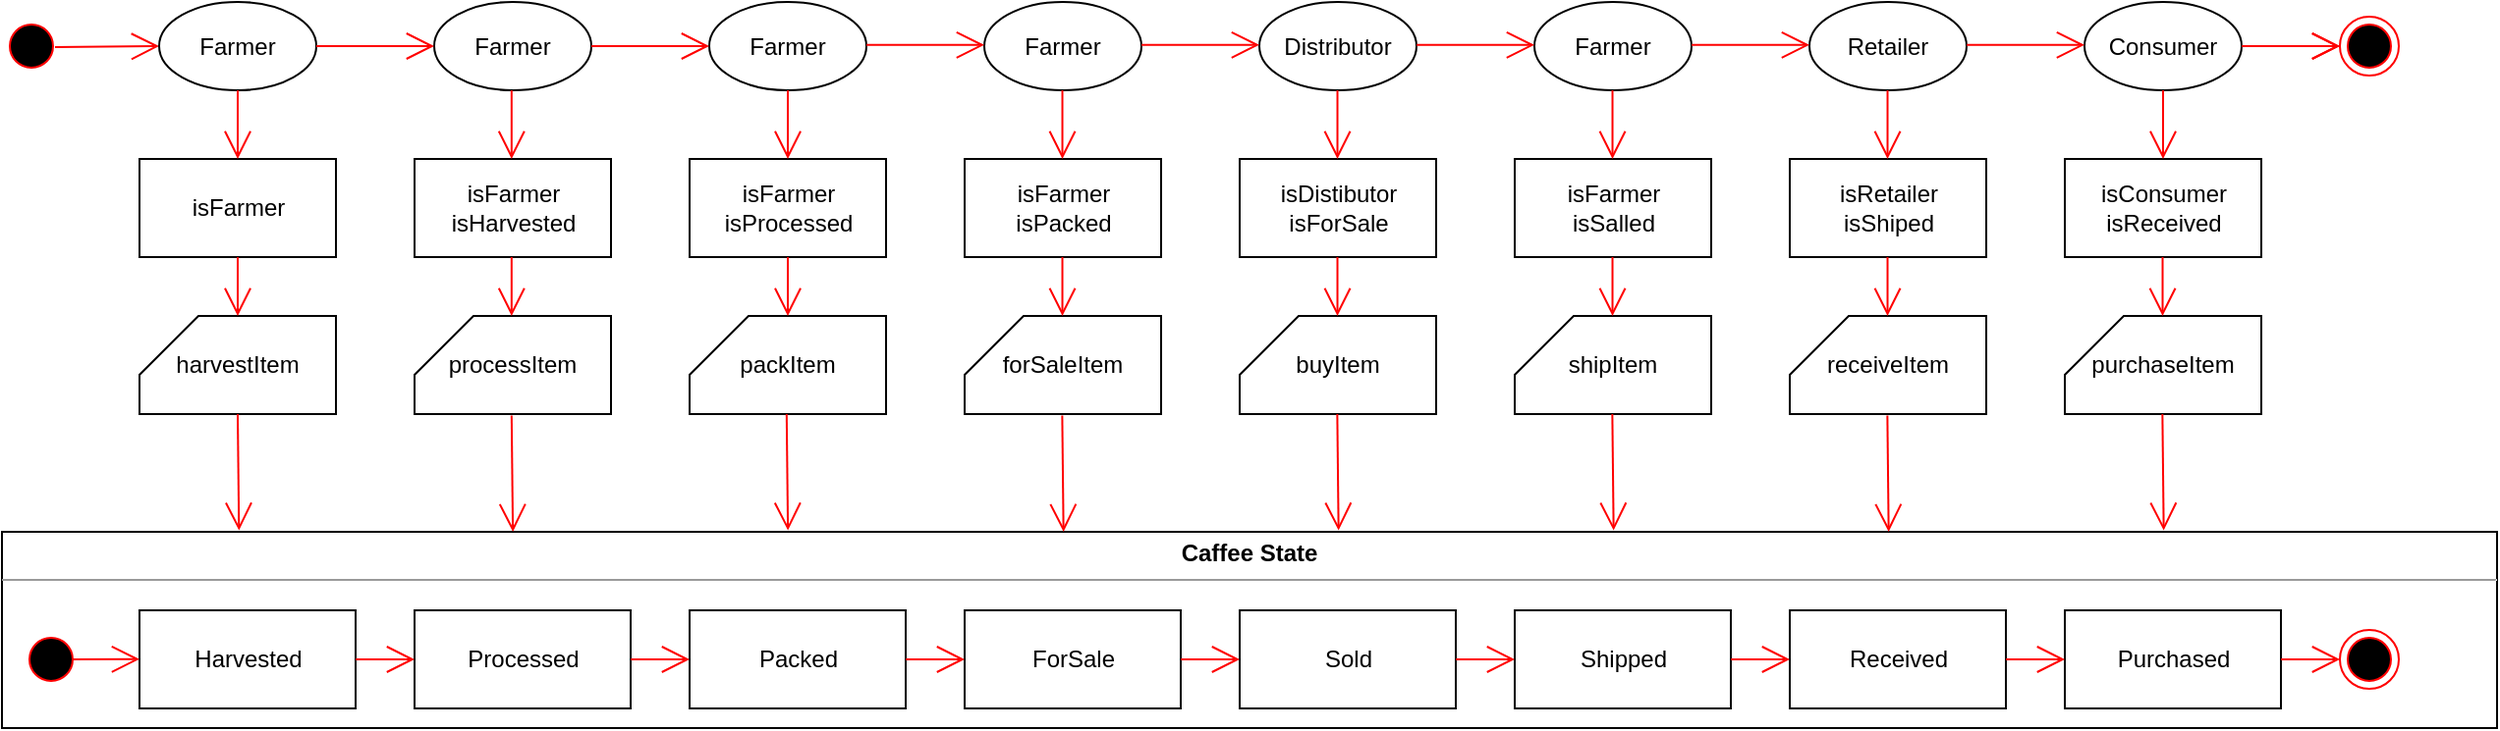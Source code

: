 <mxfile version="12.9.12" type="device"><diagram name="Page-1" id="58cdce13-f638-feb5-8d6f-7d28b1aa9fa0"><mxGraphModel dx="923" dy="408" grid="1" gridSize="10" guides="1" tooltips="1" connect="1" arrows="1" fold="1" page="1" pageScale="1" pageWidth="1100" pageHeight="850" background="#ffffff" math="0" shadow="0"><root><mxCell id="0"/><mxCell id="1" parent="0"/><mxCell id="EB8y9uhHtqb2YbTwxiCL-1" value="&lt;p style=&quot;margin: 4px 0px 0px&quot; align=&quot;center&quot;&gt;&lt;b&gt;Caffee State&lt;/b&gt;&lt;br&gt;&lt;/p&gt;&lt;hr size=&quot;1&quot;&gt;&lt;div style=&quot;height: 2px&quot;&gt;&lt;/div&gt;" style="verticalAlign=top;align=left;overflow=fill;fontSize=12;fontFamily=Helvetica;html=1;fillColor=none;" parent="1" vertex="1"><mxGeometry x="20" y="340" width="1270" height="100" as="geometry"/></mxCell><mxCell id="iaGN1fo7OVSZdVSSSdpt-3" value="Harvested" style="html=1;rounded=0;shadow=0;glass=0;comic=0;fillColor=#ffffff;" parent="1" vertex="1"><mxGeometry x="90" y="380" width="110" height="50" as="geometry"/></mxCell><mxCell id="iaGN1fo7OVSZdVSSSdpt-5" value="" style="ellipse;html=1;shape=startState;fillColor=#000000;strokeColor=#ff0000;rounded=0;shadow=0;glass=0;comic=0;" parent="1" vertex="1"><mxGeometry x="30" y="390" width="30" height="30" as="geometry"/></mxCell><mxCell id="iaGN1fo7OVSZdVSSSdpt-7" value="Processed" style="html=1;rounded=0;shadow=0;glass=0;comic=0;fillColor=#ffffff;" parent="1" vertex="1"><mxGeometry x="230" y="380" width="110" height="50" as="geometry"/></mxCell><mxCell id="iaGN1fo7OVSZdVSSSdpt-8" value="Packed" style="html=1;rounded=0;shadow=0;glass=0;comic=0;fillColor=#ffffff;" parent="1" vertex="1"><mxGeometry x="370" y="380" width="110" height="50" as="geometry"/></mxCell><mxCell id="iaGN1fo7OVSZdVSSSdpt-10" value="" style="endArrow=open;endFill=1;endSize=12;html=1;exitX=1;exitY=0.5;exitDx=0;exitDy=0;entryX=0;entryY=0.5;entryDx=0;entryDy=0;strokeColor=#FF0000;" parent="1" source="iaGN1fo7OVSZdVSSSdpt-3" target="iaGN1fo7OVSZdVSSSdpt-7" edge="1"><mxGeometry width="160" relative="1" as="geometry"><mxPoint x="60" y="390" as="sourcePoint"/><mxPoint x="220" y="390" as="targetPoint"/></mxGeometry></mxCell><mxCell id="iaGN1fo7OVSZdVSSSdpt-11" value="" style="endArrow=open;endFill=1;endSize=12;html=1;entryX=0;entryY=0.5;entryDx=0;entryDy=0;strokeColor=#FF0000;" parent="1" edge="1"><mxGeometry width="160" relative="1" as="geometry"><mxPoint x="56" y="405" as="sourcePoint"/><mxPoint x="90" y="404.88" as="targetPoint"/></mxGeometry></mxCell><mxCell id="iaGN1fo7OVSZdVSSSdpt-12" value="" style="endArrow=open;endFill=1;endSize=12;html=1;exitX=1;exitY=0.5;exitDx=0;exitDy=0;entryX=0;entryY=0.5;entryDx=0;entryDy=0;strokeColor=#FF0000;" parent="1" source="iaGN1fo7OVSZdVSSSdpt-7" target="iaGN1fo7OVSZdVSSSdpt-8" edge="1"><mxGeometry width="160" relative="1" as="geometry"><mxPoint x="210" y="415" as="sourcePoint"/><mxPoint x="240" y="415" as="targetPoint"/></mxGeometry></mxCell><mxCell id="iaGN1fo7OVSZdVSSSdpt-13" value="ForSale" style="html=1;rounded=0;shadow=0;glass=0;comic=0;fillColor=#ffffff;" parent="1" vertex="1"><mxGeometry x="510" y="380" width="110" height="50" as="geometry"/></mxCell><mxCell id="iaGN1fo7OVSZdVSSSdpt-14" value="Sold" style="html=1;rounded=0;shadow=0;glass=0;comic=0;fillColor=#ffffff;" parent="1" vertex="1"><mxGeometry x="650" y="380" width="110" height="50" as="geometry"/></mxCell><mxCell id="iaGN1fo7OVSZdVSSSdpt-15" value="" style="endArrow=open;endFill=1;endSize=12;html=1;exitX=1;exitY=0.5;exitDx=0;exitDy=0;entryX=0;entryY=0.5;entryDx=0;entryDy=0;strokeColor=#FF0000;" parent="1" target="iaGN1fo7OVSZdVSSSdpt-13" edge="1"><mxGeometry width="160" relative="1" as="geometry"><mxPoint x="480" y="405" as="sourcePoint"/><mxPoint x="500" y="390" as="targetPoint"/></mxGeometry></mxCell><mxCell id="iaGN1fo7OVSZdVSSSdpt-16" value="" style="endArrow=open;endFill=1;endSize=12;html=1;exitX=1;exitY=0.5;exitDx=0;exitDy=0;entryX=0;entryY=0.5;entryDx=0;entryDy=0;strokeColor=#FF0000;" parent="1" source="iaGN1fo7OVSZdVSSSdpt-13" target="iaGN1fo7OVSZdVSSSdpt-14" edge="1"><mxGeometry width="160" relative="1" as="geometry"><mxPoint x="490" y="415" as="sourcePoint"/><mxPoint x="520" y="415" as="targetPoint"/></mxGeometry></mxCell><mxCell id="iaGN1fo7OVSZdVSSSdpt-17" value="Shipped" style="html=1;rounded=0;shadow=0;glass=0;comic=0;fillColor=#ffffff;" parent="1" vertex="1"><mxGeometry x="790" y="380" width="110" height="50" as="geometry"/></mxCell><mxCell id="iaGN1fo7OVSZdVSSSdpt-18" value="" style="endArrow=open;endFill=1;endSize=12;html=1;exitX=1;exitY=0.5;exitDx=0;exitDy=0;entryX=0;entryY=0.5;entryDx=0;entryDy=0;strokeColor=#FF0000;" parent="1" target="iaGN1fo7OVSZdVSSSdpt-17" edge="1"><mxGeometry width="160" relative="1" as="geometry"><mxPoint x="760" y="405" as="sourcePoint"/><mxPoint x="660" y="415" as="targetPoint"/></mxGeometry></mxCell><mxCell id="iaGN1fo7OVSZdVSSSdpt-19" value="Received" style="html=1;rounded=0;shadow=0;glass=0;comic=0;fillColor=#ffffff;" parent="1" vertex="1"><mxGeometry x="930" y="380" width="110" height="50" as="geometry"/></mxCell><mxCell id="iaGN1fo7OVSZdVSSSdpt-20" value="Purchased" style="html=1;rounded=0;shadow=0;glass=0;comic=0;fillColor=#ffffff;" parent="1" vertex="1"><mxGeometry x="1070" y="380" width="110" height="50" as="geometry"/></mxCell><mxCell id="iaGN1fo7OVSZdVSSSdpt-21" value="" style="endArrow=open;endFill=1;endSize=12;html=1;exitX=1;exitY=0.5;exitDx=0;exitDy=0;entryX=0;entryY=0.5;entryDx=0;entryDy=0;strokeColor=#FF0000;" parent="1" target="iaGN1fo7OVSZdVSSSdpt-19" edge="1"><mxGeometry width="160" relative="1" as="geometry"><mxPoint x="900" y="405" as="sourcePoint"/><mxPoint x="920" y="390" as="targetPoint"/></mxGeometry></mxCell><mxCell id="iaGN1fo7OVSZdVSSSdpt-22" value="" style="endArrow=open;endFill=1;endSize=12;html=1;exitX=1;exitY=0.5;exitDx=0;exitDy=0;entryX=0;entryY=0.5;entryDx=0;entryDy=0;strokeColor=#FF0000;" parent="1" source="iaGN1fo7OVSZdVSSSdpt-19" target="iaGN1fo7OVSZdVSSSdpt-20" edge="1"><mxGeometry width="160" relative="1" as="geometry"><mxPoint x="910" y="415" as="sourcePoint"/><mxPoint x="940" y="415" as="targetPoint"/></mxGeometry></mxCell><mxCell id="iaGN1fo7OVSZdVSSSdpt-24" value="" style="endArrow=open;endFill=1;endSize=12;html=1;exitX=1;exitY=0.5;exitDx=0;exitDy=0;entryX=0;entryY=0.5;entryDx=0;entryDy=0;strokeColor=#FF0000;" parent="1" edge="1"><mxGeometry width="160" relative="1" as="geometry"><mxPoint x="1180" y="405" as="sourcePoint"/><mxPoint x="1210" y="405" as="targetPoint"/></mxGeometry></mxCell><mxCell id="iaGN1fo7OVSZdVSSSdpt-25" value="" style="ellipse;html=1;shape=endState;fillColor=#000000;strokeColor=#ff0000;rounded=0;shadow=0;glass=0;comic=0;" parent="1" vertex="1"><mxGeometry x="1210" y="390" width="30" height="30" as="geometry"/></mxCell><mxCell id="EB8y9uhHtqb2YbTwxiCL-9" value="" style="ellipse;html=1;shape=startState;fillColor=#000000;strokeColor=#ff0000;rounded=0;shadow=0;glass=0;comic=0;" parent="1" vertex="1"><mxGeometry x="20" y="77.5" width="30" height="30" as="geometry"/></mxCell><mxCell id="EB8y9uhHtqb2YbTwxiCL-10" value="" style="endArrow=open;endFill=1;endSize=12;html=1;entryX=0;entryY=0.5;entryDx=0;entryDy=0;strokeColor=#FF0000;" parent="1" edge="1" target="NZf23Fsl-BGbKYP56hcQ-1"><mxGeometry width="160" relative="1" as="geometry"><mxPoint x="47" y="93" as="sourcePoint"/><mxPoint x="80" y="94.88" as="targetPoint"/></mxGeometry></mxCell><mxCell id="NZf23Fsl-BGbKYP56hcQ-1" value="Farmer" style="ellipse;whiteSpace=wrap;html=1;" parent="1" vertex="1"><mxGeometry x="100" y="70" width="80" height="45" as="geometry"/></mxCell><mxCell id="NZf23Fsl-BGbKYP56hcQ-2" value="isFarmer" style="html=1;" parent="1" vertex="1"><mxGeometry x="90" y="150" width="100" height="50" as="geometry"/></mxCell><mxCell id="NZf23Fsl-BGbKYP56hcQ-3" value="harvestItem" style="shape=card;whiteSpace=wrap;html=1;" parent="1" vertex="1"><mxGeometry x="90" y="230" width="100" height="50" as="geometry"/></mxCell><mxCell id="NZf23Fsl-BGbKYP56hcQ-4" value="Farmer" style="ellipse;whiteSpace=wrap;html=1;" parent="1" vertex="1"><mxGeometry x="240" y="70" width="80" height="45" as="geometry"/></mxCell><mxCell id="NZf23Fsl-BGbKYP56hcQ-5" value="&lt;div&gt;isFarmer&lt;/div&gt;&lt;div&gt;isHarvested&lt;br&gt;&lt;/div&gt;" style="html=1;" parent="1" vertex="1"><mxGeometry x="230" y="150" width="100" height="50" as="geometry"/></mxCell><mxCell id="NZf23Fsl-BGbKYP56hcQ-6" value="processItem" style="shape=card;whiteSpace=wrap;html=1;" parent="1" vertex="1"><mxGeometry x="230" y="230" width="100" height="50" as="geometry"/></mxCell><mxCell id="NZf23Fsl-BGbKYP56hcQ-7" value="Farmer" style="ellipse;whiteSpace=wrap;html=1;" parent="1" vertex="1"><mxGeometry x="380" y="70" width="80" height="45" as="geometry"/></mxCell><mxCell id="NZf23Fsl-BGbKYP56hcQ-8" value="&lt;div&gt;isFarmer&lt;/div&gt;&lt;div&gt;isProcessed&lt;br&gt;&lt;/div&gt;" style="html=1;" parent="1" vertex="1"><mxGeometry x="370" y="150" width="100" height="50" as="geometry"/></mxCell><mxCell id="NZf23Fsl-BGbKYP56hcQ-9" value="&lt;div&gt;packItem&lt;/div&gt;" style="shape=card;whiteSpace=wrap;html=1;" parent="1" vertex="1"><mxGeometry x="370" y="230" width="100" height="50" as="geometry"/></mxCell><mxCell id="NZf23Fsl-BGbKYP56hcQ-10" value="Farmer" style="ellipse;whiteSpace=wrap;html=1;" parent="1" vertex="1"><mxGeometry x="520" y="70" width="80" height="45" as="geometry"/></mxCell><mxCell id="NZf23Fsl-BGbKYP56hcQ-11" value="&lt;div&gt;isFarmer&lt;/div&gt;&lt;div&gt;isPacked&lt;br&gt;&lt;/div&gt;" style="html=1;" parent="1" vertex="1"><mxGeometry x="510" y="150" width="100" height="50" as="geometry"/></mxCell><mxCell id="NZf23Fsl-BGbKYP56hcQ-12" value="forSaleItem" style="shape=card;whiteSpace=wrap;html=1;" parent="1" vertex="1"><mxGeometry x="510" y="230" width="100" height="50" as="geometry"/></mxCell><mxCell id="NZf23Fsl-BGbKYP56hcQ-13" value="Distributor" style="ellipse;whiteSpace=wrap;html=1;" parent="1" vertex="1"><mxGeometry x="660" y="70" width="80" height="45" as="geometry"/></mxCell><mxCell id="NZf23Fsl-BGbKYP56hcQ-14" value="&lt;div&gt;isDistibutor&lt;/div&gt;&lt;div&gt;isForSale&lt;br&gt;&lt;/div&gt;" style="html=1;" parent="1" vertex="1"><mxGeometry x="650" y="150" width="100" height="50" as="geometry"/></mxCell><mxCell id="NZf23Fsl-BGbKYP56hcQ-15" value="buyItem" style="shape=card;whiteSpace=wrap;html=1;" parent="1" vertex="1"><mxGeometry x="650" y="230" width="100" height="50" as="geometry"/></mxCell><mxCell id="UIAcfPiadhNPSVC7uyo3-1" value="Farmer" style="ellipse;whiteSpace=wrap;html=1;" vertex="1" parent="1"><mxGeometry x="800" y="70" width="80" height="45" as="geometry"/></mxCell><mxCell id="UIAcfPiadhNPSVC7uyo3-2" value="&lt;div&gt;isFarmer&lt;/div&gt;&lt;div&gt;isSalled&lt;br&gt;&lt;/div&gt;" style="html=1;" vertex="1" parent="1"><mxGeometry x="790" y="150" width="100" height="50" as="geometry"/></mxCell><mxCell id="UIAcfPiadhNPSVC7uyo3-3" value="shipItem" style="shape=card;whiteSpace=wrap;html=1;" vertex="1" parent="1"><mxGeometry x="790" y="230" width="100" height="50" as="geometry"/></mxCell><mxCell id="UIAcfPiadhNPSVC7uyo3-4" value="Retailer" style="ellipse;whiteSpace=wrap;html=1;" vertex="1" parent="1"><mxGeometry x="940" y="70" width="80" height="45" as="geometry"/></mxCell><mxCell id="UIAcfPiadhNPSVC7uyo3-5" value="&lt;div&gt;isRetailer&lt;/div&gt;&lt;div&gt;isShiped&lt;/div&gt;" style="html=1;" vertex="1" parent="1"><mxGeometry x="930" y="150" width="100" height="50" as="geometry"/></mxCell><mxCell id="UIAcfPiadhNPSVC7uyo3-6" value="receiveItem" style="shape=card;whiteSpace=wrap;html=1;" vertex="1" parent="1"><mxGeometry x="930" y="230" width="100" height="50" as="geometry"/></mxCell><mxCell id="UIAcfPiadhNPSVC7uyo3-8" value="Consumer" style="ellipse;whiteSpace=wrap;html=1;" vertex="1" parent="1"><mxGeometry x="1080" y="70" width="80" height="45" as="geometry"/></mxCell><mxCell id="UIAcfPiadhNPSVC7uyo3-9" value="&lt;div&gt;isConsumer&lt;/div&gt;&lt;div&gt;isReceived&lt;/div&gt;" style="html=1;" vertex="1" parent="1"><mxGeometry x="1070" y="150" width="100" height="50" as="geometry"/></mxCell><mxCell id="UIAcfPiadhNPSVC7uyo3-10" value="&lt;div&gt;purchaseItem&lt;/div&gt;" style="shape=card;whiteSpace=wrap;html=1;" vertex="1" parent="1"><mxGeometry x="1070" y="230" width="100" height="50" as="geometry"/></mxCell><mxCell id="UIAcfPiadhNPSVC7uyo3-15" value="" style="endArrow=open;endFill=1;endSize=12;html=1;exitX=1;exitY=0.5;exitDx=0;exitDy=0;entryX=0;entryY=0.5;entryDx=0;entryDy=0;strokeColor=#FF0000;" edge="1" parent="1"><mxGeometry width="160" relative="1" as="geometry"><mxPoint x="1180" y="92.5" as="sourcePoint"/><mxPoint x="1210" y="92.5" as="targetPoint"/></mxGeometry></mxCell><mxCell id="UIAcfPiadhNPSVC7uyo3-16" value="" style="ellipse;html=1;shape=endState;fillColor=#000000;strokeColor=#ff0000;rounded=0;shadow=0;glass=0;comic=0;" vertex="1" parent="1"><mxGeometry x="1210" y="77.5" width="30" height="30" as="geometry"/></mxCell><mxCell id="UIAcfPiadhNPSVC7uyo3-17" value="" style="endArrow=open;endFill=1;endSize=12;html=1;exitX=1;exitY=0.5;exitDx=0;exitDy=0;entryX=0;entryY=0.5;entryDx=0;entryDy=0;strokeColor=#FF0000;" edge="1" parent="1" source="UIAcfPiadhNPSVC7uyo3-8"><mxGeometry width="160" relative="1" as="geometry"><mxPoint x="1180" y="92.5" as="sourcePoint"/><mxPoint x="1210" y="92.5" as="targetPoint"/></mxGeometry></mxCell><mxCell id="UIAcfPiadhNPSVC7uyo3-18" value="" style="endArrow=open;endFill=1;endSize=12;html=1;entryX=0;entryY=0.5;entryDx=0;entryDy=0;strokeColor=#FF0000;exitX=1;exitY=0.5;exitDx=0;exitDy=0;" edge="1" parent="1" source="NZf23Fsl-BGbKYP56hcQ-1" target="NZf23Fsl-BGbKYP56hcQ-4"><mxGeometry width="160" relative="1" as="geometry"><mxPoint x="200" y="103" as="sourcePoint"/><mxPoint x="110.0" y="102.5" as="targetPoint"/></mxGeometry></mxCell><mxCell id="UIAcfPiadhNPSVC7uyo3-19" value="" style="endArrow=open;endFill=1;endSize=12;html=1;entryX=0;entryY=0.5;entryDx=0;entryDy=0;strokeColor=#FF0000;exitX=1;exitY=0.5;exitDx=0;exitDy=0;" edge="1" parent="1" source="NZf23Fsl-BGbKYP56hcQ-4" target="NZf23Fsl-BGbKYP56hcQ-7"><mxGeometry width="160" relative="1" as="geometry"><mxPoint x="190.0" y="102.5" as="sourcePoint"/><mxPoint x="250.0" y="102.5" as="targetPoint"/></mxGeometry></mxCell><mxCell id="UIAcfPiadhNPSVC7uyo3-20" value="" style="endArrow=open;endFill=1;endSize=12;html=1;entryX=0;entryY=0.5;entryDx=0;entryDy=0;strokeColor=#FF0000;exitX=1;exitY=0.5;exitDx=0;exitDy=0;" edge="1" parent="1"><mxGeometry width="160" relative="1" as="geometry"><mxPoint x="460.0" y="91.91" as="sourcePoint"/><mxPoint x="520.0" y="91.91" as="targetPoint"/></mxGeometry></mxCell><mxCell id="UIAcfPiadhNPSVC7uyo3-22" value="" style="endArrow=open;endFill=1;endSize=12;html=1;entryX=0;entryY=0.5;entryDx=0;entryDy=0;strokeColor=#FF0000;exitX=1;exitY=0.5;exitDx=0;exitDy=0;" edge="1" parent="1"><mxGeometry width="160" relative="1" as="geometry"><mxPoint x="600.0" y="91.91" as="sourcePoint"/><mxPoint x="660.0" y="91.91" as="targetPoint"/></mxGeometry></mxCell><mxCell id="UIAcfPiadhNPSVC7uyo3-23" value="" style="endArrow=open;endFill=1;endSize=12;html=1;entryX=0;entryY=0.5;entryDx=0;entryDy=0;strokeColor=#FF0000;exitX=1;exitY=0.5;exitDx=0;exitDy=0;" edge="1" parent="1"><mxGeometry width="160" relative="1" as="geometry"><mxPoint x="740" y="91.91" as="sourcePoint"/><mxPoint x="800.0" y="91.91" as="targetPoint"/></mxGeometry></mxCell><mxCell id="UIAcfPiadhNPSVC7uyo3-24" value="" style="endArrow=open;endFill=1;endSize=12;html=1;entryX=0;entryY=0.5;entryDx=0;entryDy=0;strokeColor=#FF0000;exitX=1;exitY=0.5;exitDx=0;exitDy=0;" edge="1" parent="1"><mxGeometry width="160" relative="1" as="geometry"><mxPoint x="880" y="91.91" as="sourcePoint"/><mxPoint x="940.0" y="91.91" as="targetPoint"/></mxGeometry></mxCell><mxCell id="UIAcfPiadhNPSVC7uyo3-25" value="" style="endArrow=open;endFill=1;endSize=12;html=1;entryX=0;entryY=0.5;entryDx=0;entryDy=0;strokeColor=#FF0000;exitX=1;exitY=0.5;exitDx=0;exitDy=0;" edge="1" parent="1"><mxGeometry width="160" relative="1" as="geometry"><mxPoint x="1020" y="91.91" as="sourcePoint"/><mxPoint x="1080.0" y="91.91" as="targetPoint"/></mxGeometry></mxCell><mxCell id="UIAcfPiadhNPSVC7uyo3-26" value="" style="endArrow=open;endFill=1;endSize=12;html=1;entryX=0.5;entryY=0;entryDx=0;entryDy=0;strokeColor=#FF0000;exitX=0.5;exitY=1;exitDx=0;exitDy=0;" edge="1" parent="1" source="NZf23Fsl-BGbKYP56hcQ-1" target="NZf23Fsl-BGbKYP56hcQ-2"><mxGeometry width="160" relative="1" as="geometry"><mxPoint x="57" y="103" as="sourcePoint"/><mxPoint x="110.0" y="102.5" as="targetPoint"/></mxGeometry></mxCell><mxCell id="UIAcfPiadhNPSVC7uyo3-27" value="" style="endArrow=open;endFill=1;endSize=12;html=1;entryX=0.5;entryY=0;entryDx=0;entryDy=0;strokeColor=#FF0000;exitX=0.5;exitY=1;exitDx=0;exitDy=0;entryPerimeter=0;" edge="1" parent="1" source="NZf23Fsl-BGbKYP56hcQ-2" target="NZf23Fsl-BGbKYP56hcQ-3"><mxGeometry width="160" relative="1" as="geometry"><mxPoint x="150.0" y="125" as="sourcePoint"/><mxPoint x="150.0" y="160" as="targetPoint"/></mxGeometry></mxCell><mxCell id="UIAcfPiadhNPSVC7uyo3-28" value="" style="endArrow=open;endFill=1;endSize=12;html=1;entryX=0.095;entryY=-0.007;entryDx=0;entryDy=0;strokeColor=#FF0000;entryPerimeter=0;exitX=0.5;exitY=1;exitDx=0;exitDy=0;exitPerimeter=0;" edge="1" parent="1" source="NZf23Fsl-BGbKYP56hcQ-3" target="EB8y9uhHtqb2YbTwxiCL-1"><mxGeometry width="160" relative="1" as="geometry"><mxPoint x="144" y="282" as="sourcePoint"/><mxPoint x="150.0" y="240" as="targetPoint"/></mxGeometry></mxCell><mxCell id="UIAcfPiadhNPSVC7uyo3-34" value="" style="endArrow=open;endFill=1;endSize=12;html=1;entryX=0.5;entryY=0;entryDx=0;entryDy=0;strokeColor=#FF0000;exitX=0.5;exitY=1;exitDx=0;exitDy=0;" edge="1" parent="1"><mxGeometry width="160" relative="1" as="geometry"><mxPoint x="279.41" y="115" as="sourcePoint"/><mxPoint x="279.41" y="150" as="targetPoint"/></mxGeometry></mxCell><mxCell id="UIAcfPiadhNPSVC7uyo3-35" value="" style="endArrow=open;endFill=1;endSize=12;html=1;entryX=0.5;entryY=0;entryDx=0;entryDy=0;strokeColor=#FF0000;exitX=0.5;exitY=1;exitDx=0;exitDy=0;entryPerimeter=0;" edge="1" parent="1"><mxGeometry width="160" relative="1" as="geometry"><mxPoint x="279.41" y="200" as="sourcePoint"/><mxPoint x="279.41" y="230" as="targetPoint"/></mxGeometry></mxCell><mxCell id="UIAcfPiadhNPSVC7uyo3-36" value="" style="endArrow=open;endFill=1;endSize=12;html=1;entryX=0.095;entryY=-0.007;entryDx=0;entryDy=0;strokeColor=#FF0000;entryPerimeter=0;exitX=0.5;exitY=1;exitDx=0;exitDy=0;exitPerimeter=0;" edge="1" parent="1"><mxGeometry width="160" relative="1" as="geometry"><mxPoint x="279.41" y="280.7" as="sourcePoint"/><mxPoint x="280.06" y="340.0" as="targetPoint"/></mxGeometry></mxCell><mxCell id="UIAcfPiadhNPSVC7uyo3-38" value="" style="endArrow=open;endFill=1;endSize=12;html=1;entryX=0.095;entryY=-0.007;entryDx=0;entryDy=0;strokeColor=#FF0000;entryPerimeter=0;exitX=0.5;exitY=1;exitDx=0;exitDy=0;exitPerimeter=0;" edge="1" parent="1"><mxGeometry width="160" relative="1" as="geometry"><mxPoint x="419.41" y="280.0" as="sourcePoint"/><mxPoint x="420.06" y="339.3" as="targetPoint"/></mxGeometry></mxCell><mxCell id="UIAcfPiadhNPSVC7uyo3-41" value="" style="endArrow=open;endFill=1;endSize=12;html=1;entryX=0.5;entryY=0;entryDx=0;entryDy=0;strokeColor=#FF0000;exitX=0.5;exitY=1;exitDx=0;exitDy=0;entryPerimeter=0;" edge="1" parent="1" source="NZf23Fsl-BGbKYP56hcQ-8" target="NZf23Fsl-BGbKYP56hcQ-9"><mxGeometry width="160" relative="1" as="geometry"><mxPoint x="289.41" y="210" as="sourcePoint"/><mxPoint x="289.41" y="240" as="targetPoint"/></mxGeometry></mxCell><mxCell id="UIAcfPiadhNPSVC7uyo3-42" value="" style="endArrow=open;endFill=1;endSize=12;html=1;entryX=0.5;entryY=0;entryDx=0;entryDy=0;strokeColor=#FF0000;exitX=0.5;exitY=1;exitDx=0;exitDy=0;" edge="1" parent="1" source="NZf23Fsl-BGbKYP56hcQ-7" target="NZf23Fsl-BGbKYP56hcQ-8"><mxGeometry width="160" relative="1" as="geometry"><mxPoint x="289.41" y="125" as="sourcePoint"/><mxPoint x="289.41" y="160" as="targetPoint"/></mxGeometry></mxCell><mxCell id="UIAcfPiadhNPSVC7uyo3-46" value="" style="endArrow=open;endFill=1;endSize=12;html=1;entryX=0.5;entryY=0;entryDx=0;entryDy=0;strokeColor=#FF0000;exitX=0.5;exitY=1;exitDx=0;exitDy=0;" edge="1" parent="1"><mxGeometry width="160" relative="1" as="geometry"><mxPoint x="559.76" y="115" as="sourcePoint"/><mxPoint x="559.76" y="150" as="targetPoint"/></mxGeometry></mxCell><mxCell id="UIAcfPiadhNPSVC7uyo3-47" value="" style="endArrow=open;endFill=1;endSize=12;html=1;entryX=0.5;entryY=0;entryDx=0;entryDy=0;strokeColor=#FF0000;exitX=0.5;exitY=1;exitDx=0;exitDy=0;" edge="1" parent="1"><mxGeometry width="160" relative="1" as="geometry"><mxPoint x="699.76" y="115" as="sourcePoint"/><mxPoint x="699.76" y="150" as="targetPoint"/></mxGeometry></mxCell><mxCell id="UIAcfPiadhNPSVC7uyo3-50" value="" style="endArrow=open;endFill=1;endSize=12;html=1;entryX=0.5;entryY=0;entryDx=0;entryDy=0;strokeColor=#FF0000;exitX=0.5;exitY=1;exitDx=0;exitDy=0;entryPerimeter=0;" edge="1" parent="1"><mxGeometry width="160" relative="1" as="geometry"><mxPoint x="559.76" y="200" as="sourcePoint"/><mxPoint x="559.76" y="230" as="targetPoint"/></mxGeometry></mxCell><mxCell id="UIAcfPiadhNPSVC7uyo3-51" value="" style="endArrow=open;endFill=1;endSize=12;html=1;entryX=0.095;entryY=-0.007;entryDx=0;entryDy=0;strokeColor=#FF0000;entryPerimeter=0;exitX=0.5;exitY=1;exitDx=0;exitDy=0;exitPerimeter=0;" edge="1" parent="1"><mxGeometry width="160" relative="1" as="geometry"><mxPoint x="559.68" y="280.7" as="sourcePoint"/><mxPoint x="560.33" y="340.0" as="targetPoint"/></mxGeometry></mxCell><mxCell id="UIAcfPiadhNPSVC7uyo3-52" value="" style="endArrow=open;endFill=1;endSize=12;html=1;entryX=0.095;entryY=-0.007;entryDx=0;entryDy=0;strokeColor=#FF0000;entryPerimeter=0;exitX=0.5;exitY=1;exitDx=0;exitDy=0;exitPerimeter=0;" edge="1" parent="1"><mxGeometry width="160" relative="1" as="geometry"><mxPoint x="699.68" y="280.0" as="sourcePoint"/><mxPoint x="700.33" y="339.3" as="targetPoint"/></mxGeometry></mxCell><mxCell id="UIAcfPiadhNPSVC7uyo3-53" value="" style="endArrow=open;endFill=1;endSize=12;html=1;entryX=0.5;entryY=0;entryDx=0;entryDy=0;strokeColor=#FF0000;exitX=0.5;exitY=1;exitDx=0;exitDy=0;entryPerimeter=0;" edge="1" parent="1"><mxGeometry width="160" relative="1" as="geometry"><mxPoint x="699.76" y="200" as="sourcePoint"/><mxPoint x="699.76" y="230" as="targetPoint"/></mxGeometry></mxCell><mxCell id="UIAcfPiadhNPSVC7uyo3-54" value="" style="endArrow=open;endFill=1;endSize=12;html=1;entryX=0.095;entryY=-0.007;entryDx=0;entryDy=0;strokeColor=#FF0000;entryPerimeter=0;exitX=0.5;exitY=1;exitDx=0;exitDy=0;exitPerimeter=0;" edge="1" parent="1"><mxGeometry width="160" relative="1" as="geometry"><mxPoint x="839.68" y="280" as="sourcePoint"/><mxPoint x="840.33" y="339.3" as="targetPoint"/></mxGeometry></mxCell><mxCell id="UIAcfPiadhNPSVC7uyo3-55" value="" style="endArrow=open;endFill=1;endSize=12;html=1;entryX=0.5;entryY=0;entryDx=0;entryDy=0;strokeColor=#FF0000;exitX=0.5;exitY=1;exitDx=0;exitDy=0;entryPerimeter=0;" edge="1" parent="1"><mxGeometry width="160" relative="1" as="geometry"><mxPoint x="839.76" y="200" as="sourcePoint"/><mxPoint x="839.76" y="230" as="targetPoint"/></mxGeometry></mxCell><mxCell id="UIAcfPiadhNPSVC7uyo3-56" value="" style="endArrow=open;endFill=1;endSize=12;html=1;entryX=0.5;entryY=0;entryDx=0;entryDy=0;strokeColor=#FF0000;exitX=0.5;exitY=1;exitDx=0;exitDy=0;" edge="1" parent="1"><mxGeometry width="160" relative="1" as="geometry"><mxPoint x="839.76" y="115" as="sourcePoint"/><mxPoint x="839.76" y="150" as="targetPoint"/></mxGeometry></mxCell><mxCell id="UIAcfPiadhNPSVC7uyo3-57" value="" style="endArrow=open;endFill=1;endSize=12;html=1;entryX=0.5;entryY=0;entryDx=0;entryDy=0;strokeColor=#FF0000;exitX=0.5;exitY=1;exitDx=0;exitDy=0;" edge="1" parent="1"><mxGeometry width="160" relative="1" as="geometry"><mxPoint x="979.76" y="115" as="sourcePoint"/><mxPoint x="979.76" y="150" as="targetPoint"/></mxGeometry></mxCell><mxCell id="UIAcfPiadhNPSVC7uyo3-58" value="" style="endArrow=open;endFill=1;endSize=12;html=1;entryX=0.5;entryY=0;entryDx=0;entryDy=0;strokeColor=#FF0000;exitX=0.5;exitY=1;exitDx=0;exitDy=0;entryPerimeter=0;" edge="1" parent="1"><mxGeometry width="160" relative="1" as="geometry"><mxPoint x="979.76" y="200" as="sourcePoint"/><mxPoint x="979.76" y="230" as="targetPoint"/></mxGeometry></mxCell><mxCell id="UIAcfPiadhNPSVC7uyo3-59" value="" style="endArrow=open;endFill=1;endSize=12;html=1;entryX=0.095;entryY=-0.007;entryDx=0;entryDy=0;strokeColor=#FF0000;entryPerimeter=0;exitX=0.5;exitY=1;exitDx=0;exitDy=0;exitPerimeter=0;" edge="1" parent="1"><mxGeometry width="160" relative="1" as="geometry"><mxPoint x="979.68" y="280.7" as="sourcePoint"/><mxPoint x="980.33" y="340.0" as="targetPoint"/></mxGeometry></mxCell><mxCell id="UIAcfPiadhNPSVC7uyo3-60" value="" style="endArrow=open;endFill=1;endSize=12;html=1;entryX=0.095;entryY=-0.007;entryDx=0;entryDy=0;strokeColor=#FF0000;entryPerimeter=0;exitX=0.5;exitY=1;exitDx=0;exitDy=0;exitPerimeter=0;" edge="1" parent="1"><mxGeometry width="160" relative="1" as="geometry"><mxPoint x="1119.68" y="280.0" as="sourcePoint"/><mxPoint x="1120.33" y="339.3" as="targetPoint"/></mxGeometry></mxCell><mxCell id="UIAcfPiadhNPSVC7uyo3-61" value="" style="endArrow=open;endFill=1;endSize=12;html=1;entryX=0.5;entryY=0;entryDx=0;entryDy=0;strokeColor=#FF0000;exitX=0.5;exitY=1;exitDx=0;exitDy=0;entryPerimeter=0;" edge="1" parent="1"><mxGeometry width="160" relative="1" as="geometry"><mxPoint x="1119.76" y="200" as="sourcePoint"/><mxPoint x="1119.76" y="230" as="targetPoint"/></mxGeometry></mxCell><mxCell id="UIAcfPiadhNPSVC7uyo3-62" value="" style="endArrow=open;endFill=1;endSize=12;html=1;strokeColor=#FF0000;exitX=0.5;exitY=1;exitDx=0;exitDy=0;" edge="1" parent="1" source="UIAcfPiadhNPSVC7uyo3-8"><mxGeometry width="160" relative="1" as="geometry"><mxPoint x="1120" y="120" as="sourcePoint"/><mxPoint x="1120" y="150" as="targetPoint"/></mxGeometry></mxCell></root></mxGraphModel></diagram></mxfile>